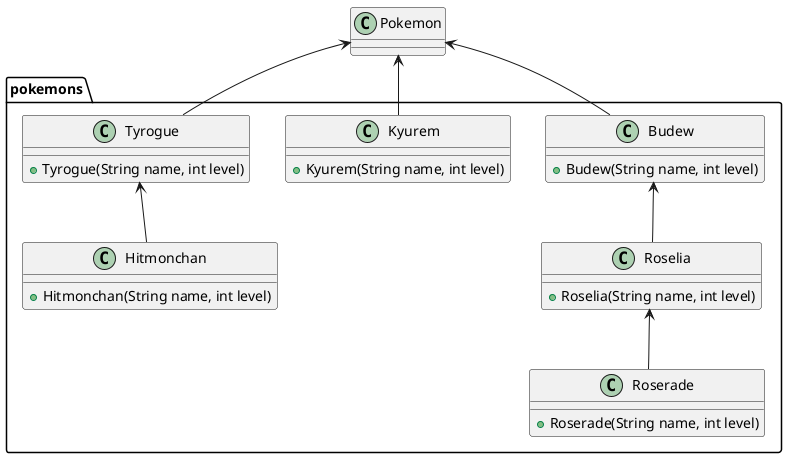 @startuml

package "pokemons" {
    Class Budew {
        +Budew(String name, int level)
    }
    Class Hitmonchan {
        +Hitmonchan(String name, int level)
    }
    Class Kyurem {
        +Kyurem(String name, int level)
    }
    Class Roselia {
        +Roselia(String name, int level)
    }
    Class Roserade {
        +Roserade(String name, int level)
    }
    Class Tyrogue {
        +Tyrogue(String name, int level)
    }
}

class Pokemon

Pokemon <-- Budew
Tyrogue <-- Hitmonchan
Pokemon <-- Kyurem
Budew <-- Roselia
Roselia <-- Roserade
Pokemon <-- Tyrogue

@enduml
